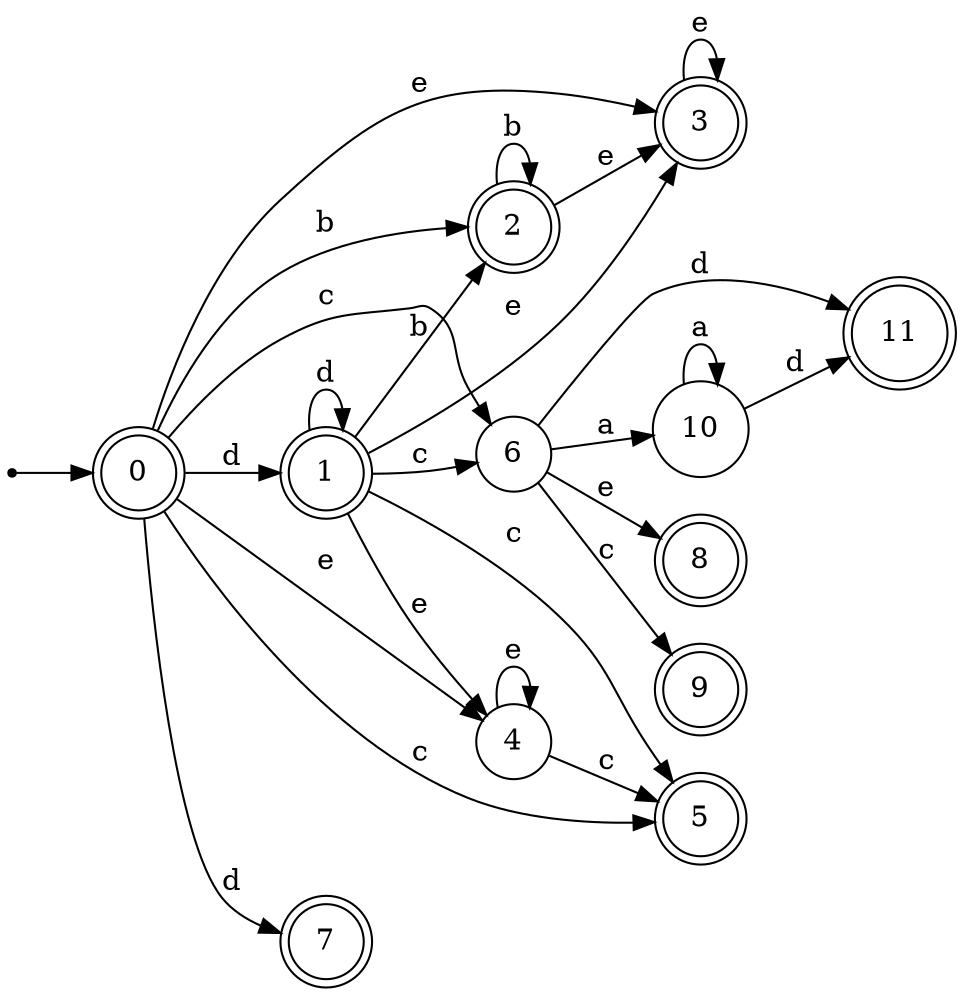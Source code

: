 digraph finite_state_machine {
rankdir=LR;
size="20,20";
node [shape = point]; "dummy0"
node [shape = doublecircle]; "0";"dummy0" -> "0";
node [shape = doublecircle]; "1";node [shape = doublecircle]; "2";node [shape = doublecircle]; "3";node [shape = circle]; "4";
node [shape = doublecircle]; "5";node [shape = circle]; "6";
node [shape = doublecircle]; "7";node [shape = doublecircle]; "8";node [shape = doublecircle]; "9";node [shape = circle]; "10";
node [shape = doublecircle]; "11";"0" -> "1" [label = "d"];
 "0" -> "7" [label = "d"];
 "0" -> "2" [label = "b"];
 "0" -> "3" [label = "e"];
 "0" -> "4" [label = "e"];
 "0" -> "5" [label = "c"];
 "0" -> "6" [label = "c"];
 "6" -> "8" [label = "e"];
 "6" -> "9" [label = "c"];
 "6" -> "10" [label = "a"];
 "6" -> "11" [label = "d"];
 "10" -> "10" [label = "a"];
 "10" -> "11" [label = "d"];
 "4" -> "4" [label = "e"];
 "4" -> "5" [label = "c"];
 "3" -> "3" [label = "e"];
 "2" -> "2" [label = "b"];
 "2" -> "3" [label = "e"];
 "1" -> "1" [label = "d"];
 "1" -> "2" [label = "b"];
 "1" -> "3" [label = "e"];
 "1" -> "4" [label = "e"];
 "1" -> "5" [label = "c"];
 "1" -> "6" [label = "c"];
 }
